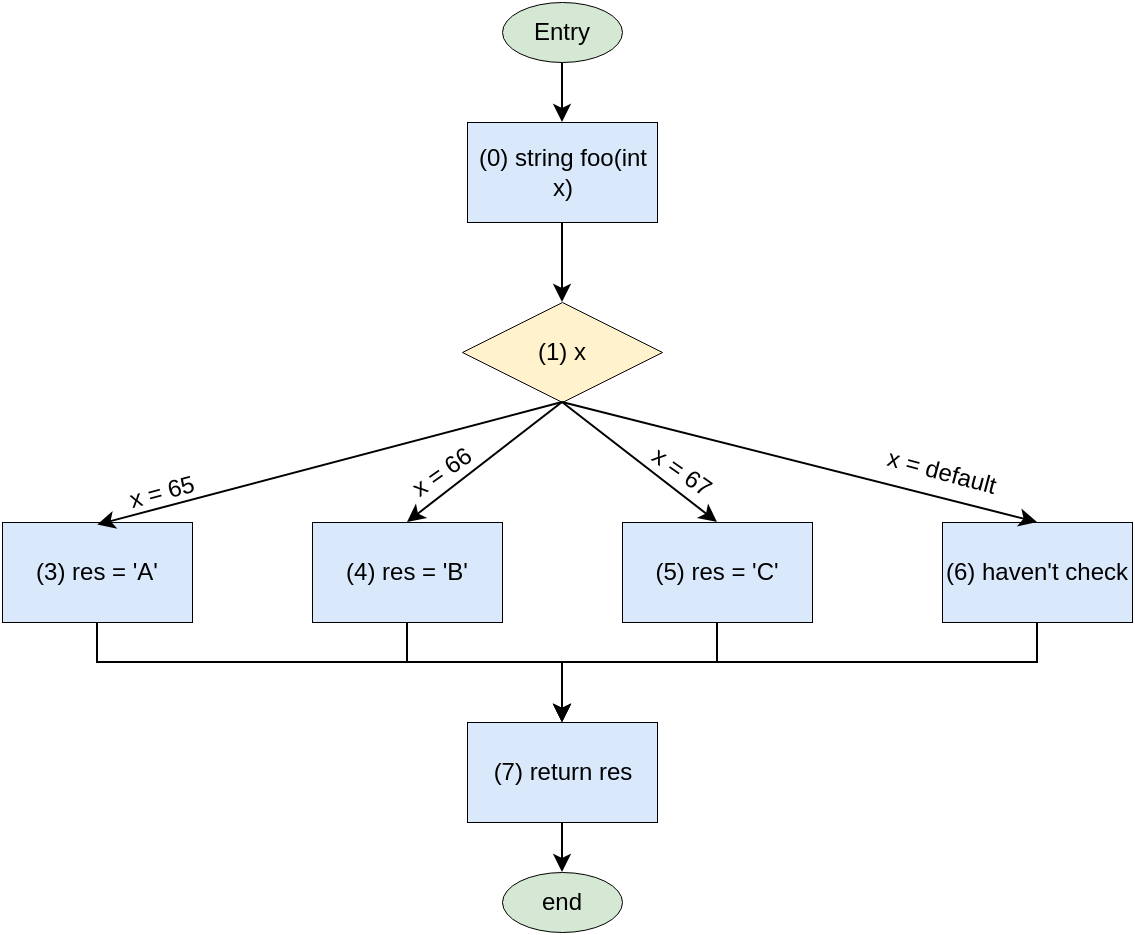 <mxfile version="26.1.0">
  <diagram name="Page-1" id="q1mPeSUzLPqD7VbrRvrV">
    <mxGraphModel dx="1055" dy="531" grid="1" gridSize="10" guides="1" tooltips="1" connect="1" arrows="1" fold="1" page="1" pageScale="1" pageWidth="850" pageHeight="1100" math="0" shadow="0">
      <root>
        <mxCell id="0" />
        <mxCell id="1" parent="0" />
        <mxCell id="Dkxi8dOFSHRw9v3isch2-1" value="" style="edgeStyle=orthogonalEdgeStyle;rounded=0;orthogonalLoop=1;jettySize=auto;html=1;" edge="1" parent="1" source="Dkxi8dOFSHRw9v3isch2-2" target="Dkxi8dOFSHRw9v3isch2-4">
          <mxGeometry relative="1" as="geometry" />
        </mxCell>
        <mxCell id="Dkxi8dOFSHRw9v3isch2-2" value="Entry" style="ellipse;whiteSpace=wrap;html=1;fillColor=#d5e8d4;strokeColor=light-dark(#000000,#446E2C);strokeWidth=0.5;" vertex="1" parent="1">
          <mxGeometry x="330" y="100" width="60" height="30" as="geometry" />
        </mxCell>
        <mxCell id="Dkxi8dOFSHRw9v3isch2-3" value="" style="edgeStyle=orthogonalEdgeStyle;rounded=0;orthogonalLoop=1;jettySize=auto;html=1;" edge="1" parent="1" source="Dkxi8dOFSHRw9v3isch2-4">
          <mxGeometry relative="1" as="geometry">
            <mxPoint x="360" y="250" as="targetPoint" />
          </mxGeometry>
        </mxCell>
        <mxCell id="Dkxi8dOFSHRw9v3isch2-4" value="(0) string foo(int x)" style="rounded=0;whiteSpace=wrap;html=1;fillColor=#dae8fc;strokeColor=light-dark(#000000,#446E2C);strokeWidth=0.5;" vertex="1" parent="1">
          <mxGeometry x="312.5" y="160" width="95" height="50" as="geometry" />
        </mxCell>
        <mxCell id="Dkxi8dOFSHRw9v3isch2-20" value="(1) x" style="rhombus;whiteSpace=wrap;html=1;fillColor=#fff2cc;strokeColor=light-dark(#000000,#446E2C);strokeWidth=0.5;" vertex="1" parent="1">
          <mxGeometry x="310" y="250" width="100" height="50" as="geometry" />
        </mxCell>
        <mxCell id="Dkxi8dOFSHRw9v3isch2-39" style="edgeStyle=orthogonalEdgeStyle;rounded=0;orthogonalLoop=1;jettySize=auto;html=1;entryX=0.5;entryY=0;entryDx=0;entryDy=0;" edge="1" parent="1" source="Dkxi8dOFSHRw9v3isch2-21" target="Dkxi8dOFSHRw9v3isch2-38">
          <mxGeometry relative="1" as="geometry">
            <Array as="points">
              <mxPoint x="128" y="430" />
              <mxPoint x="360" y="430" />
            </Array>
          </mxGeometry>
        </mxCell>
        <mxCell id="Dkxi8dOFSHRw9v3isch2-21" value="(3) res = &#39;A&#39;" style="rounded=0;whiteSpace=wrap;html=1;fillColor=#dae8fc;strokeColor=light-dark(#000000, #5c79a3);strokeWidth=0.5;" vertex="1" parent="1">
          <mxGeometry x="80" y="360" width="95" height="50" as="geometry" />
        </mxCell>
        <mxCell id="Dkxi8dOFSHRw9v3isch2-40" style="edgeStyle=orthogonalEdgeStyle;rounded=0;orthogonalLoop=1;jettySize=auto;html=1;entryX=0.5;entryY=0;entryDx=0;entryDy=0;" edge="1" parent="1" source="Dkxi8dOFSHRw9v3isch2-23" target="Dkxi8dOFSHRw9v3isch2-38">
          <mxGeometry relative="1" as="geometry">
            <Array as="points">
              <mxPoint x="282" y="430" />
              <mxPoint x="360" y="430" />
            </Array>
          </mxGeometry>
        </mxCell>
        <mxCell id="Dkxi8dOFSHRw9v3isch2-23" value="(4)&amp;nbsp;&lt;span style=&quot;background-color: transparent; color: light-dark(rgb(0, 0, 0), rgb(255, 255, 255));&quot;&gt;res = &#39;B&#39;&lt;/span&gt;" style="rounded=0;whiteSpace=wrap;html=1;fillColor=#dae8fc;strokeColor=light-dark(#000000, #5c79a3);strokeWidth=0.5;" vertex="1" parent="1">
          <mxGeometry x="235" y="360" width="95" height="50" as="geometry" />
        </mxCell>
        <mxCell id="Dkxi8dOFSHRw9v3isch2-41" style="edgeStyle=orthogonalEdgeStyle;rounded=0;orthogonalLoop=1;jettySize=auto;html=1;entryX=0.5;entryY=0;entryDx=0;entryDy=0;" edge="1" parent="1" source="Dkxi8dOFSHRw9v3isch2-24" target="Dkxi8dOFSHRw9v3isch2-38">
          <mxGeometry relative="1" as="geometry">
            <Array as="points">
              <mxPoint x="438" y="430" />
              <mxPoint x="360" y="430" />
            </Array>
          </mxGeometry>
        </mxCell>
        <mxCell id="Dkxi8dOFSHRw9v3isch2-24" value="(5) res = &#39;C&#39;" style="rounded=0;whiteSpace=wrap;html=1;fillColor=#dae8fc;strokeColor=light-dark(#000000, #5c79a3);strokeWidth=0.5;" vertex="1" parent="1">
          <mxGeometry x="390" y="360" width="95" height="50" as="geometry" />
        </mxCell>
        <mxCell id="Dkxi8dOFSHRw9v3isch2-42" style="edgeStyle=orthogonalEdgeStyle;rounded=0;orthogonalLoop=1;jettySize=auto;html=1;" edge="1" parent="1" source="Dkxi8dOFSHRw9v3isch2-25">
          <mxGeometry relative="1" as="geometry">
            <mxPoint x="360" y="460" as="targetPoint" />
            <Array as="points">
              <mxPoint x="598" y="430" />
              <mxPoint x="360" y="430" />
            </Array>
          </mxGeometry>
        </mxCell>
        <mxCell id="Dkxi8dOFSHRw9v3isch2-25" value="(6) haven&#39;t check" style="rounded=0;whiteSpace=wrap;html=1;fillColor=#dae8fc;strokeColor=light-dark(#000000, #5c79a3);strokeWidth=0.5;" vertex="1" parent="1">
          <mxGeometry x="550" y="360" width="95" height="50" as="geometry" />
        </mxCell>
        <mxCell id="Dkxi8dOFSHRw9v3isch2-29" value="" style="endArrow=classic;html=1;rounded=0;entryX=0.5;entryY=0;entryDx=0;entryDy=0;exitX=0.5;exitY=1;exitDx=0;exitDy=0;" edge="1" parent="1" source="Dkxi8dOFSHRw9v3isch2-20" target="Dkxi8dOFSHRw9v3isch2-23">
          <mxGeometry width="50" height="50" relative="1" as="geometry">
            <mxPoint x="310" y="340" as="sourcePoint" />
            <mxPoint x="360" y="290" as="targetPoint" />
          </mxGeometry>
        </mxCell>
        <mxCell id="Dkxi8dOFSHRw9v3isch2-30" value="" style="endArrow=classic;html=1;rounded=0;entryX=0.501;entryY=0.026;entryDx=0;entryDy=0;exitX=0.5;exitY=1;exitDx=0;exitDy=0;entryPerimeter=0;" edge="1" parent="1" source="Dkxi8dOFSHRw9v3isch2-20" target="Dkxi8dOFSHRw9v3isch2-21">
          <mxGeometry width="50" height="50" relative="1" as="geometry">
            <mxPoint x="204" y="300" as="sourcePoint" />
            <mxPoint x="130" y="358" as="targetPoint" />
          </mxGeometry>
        </mxCell>
        <mxCell id="Dkxi8dOFSHRw9v3isch2-31" value="" style="endArrow=classic;html=1;rounded=0;entryX=0.5;entryY=0;entryDx=0;entryDy=0;exitX=0.5;exitY=1;exitDx=0;exitDy=0;" edge="1" parent="1" source="Dkxi8dOFSHRw9v3isch2-20" target="Dkxi8dOFSHRw9v3isch2-24">
          <mxGeometry width="50" height="50" relative="1" as="geometry">
            <mxPoint x="377" y="322" as="sourcePoint" />
            <mxPoint x="303" y="380" as="targetPoint" />
          </mxGeometry>
        </mxCell>
        <mxCell id="Dkxi8dOFSHRw9v3isch2-32" value="" style="endArrow=classic;html=1;rounded=0;entryX=0.5;entryY=0;entryDx=0;entryDy=0;exitX=0.5;exitY=1;exitDx=0;exitDy=0;" edge="1" parent="1" source="Dkxi8dOFSHRw9v3isch2-20" target="Dkxi8dOFSHRw9v3isch2-25">
          <mxGeometry width="50" height="50" relative="1" as="geometry">
            <mxPoint x="387" y="332" as="sourcePoint" />
            <mxPoint x="313" y="390" as="targetPoint" />
          </mxGeometry>
        </mxCell>
        <mxCell id="Dkxi8dOFSHRw9v3isch2-33" value="x = 65" style="text;html=1;align=center;verticalAlign=middle;whiteSpace=wrap;rounded=0;rotation=-15;" vertex="1" parent="1">
          <mxGeometry x="130" y="330" width="60" height="30" as="geometry" />
        </mxCell>
        <mxCell id="Dkxi8dOFSHRw9v3isch2-34" value="x = 66" style="text;html=1;align=center;verticalAlign=middle;whiteSpace=wrap;rounded=0;rotation=-35;" vertex="1" parent="1">
          <mxGeometry x="270" y="320" width="60" height="30" as="geometry" />
        </mxCell>
        <mxCell id="Dkxi8dOFSHRw9v3isch2-35" value="x = 67" style="text;html=1;align=center;verticalAlign=middle;whiteSpace=wrap;rounded=0;rotation=35;" vertex="1" parent="1">
          <mxGeometry x="390" y="320" width="60" height="30" as="geometry" />
        </mxCell>
        <mxCell id="Dkxi8dOFSHRw9v3isch2-36" value="x = default" style="text;html=1;align=center;verticalAlign=middle;whiteSpace=wrap;rounded=0;rotation=15;" vertex="1" parent="1">
          <mxGeometry x="520" y="320" width="60" height="30" as="geometry" />
        </mxCell>
        <mxCell id="Dkxi8dOFSHRw9v3isch2-44" value="" style="edgeStyle=orthogonalEdgeStyle;rounded=0;orthogonalLoop=1;jettySize=auto;html=1;" edge="1" parent="1" source="Dkxi8dOFSHRw9v3isch2-38" target="Dkxi8dOFSHRw9v3isch2-43">
          <mxGeometry relative="1" as="geometry" />
        </mxCell>
        <mxCell id="Dkxi8dOFSHRw9v3isch2-38" value="(7) return res" style="rounded=0;whiteSpace=wrap;html=1;fillColor=#dae8fc;strokeColor=light-dark(#000000, #5c79a3);strokeWidth=0.5;" vertex="1" parent="1">
          <mxGeometry x="312.5" y="460" width="95" height="50" as="geometry" />
        </mxCell>
        <mxCell id="Dkxi8dOFSHRw9v3isch2-43" value="end" style="ellipse;whiteSpace=wrap;html=1;fillColor=#d5e8d4;strokeColor=light-dark(#000000,#446E2C);strokeWidth=0.5;" vertex="1" parent="1">
          <mxGeometry x="330" y="535" width="60" height="30" as="geometry" />
        </mxCell>
      </root>
    </mxGraphModel>
  </diagram>
</mxfile>

